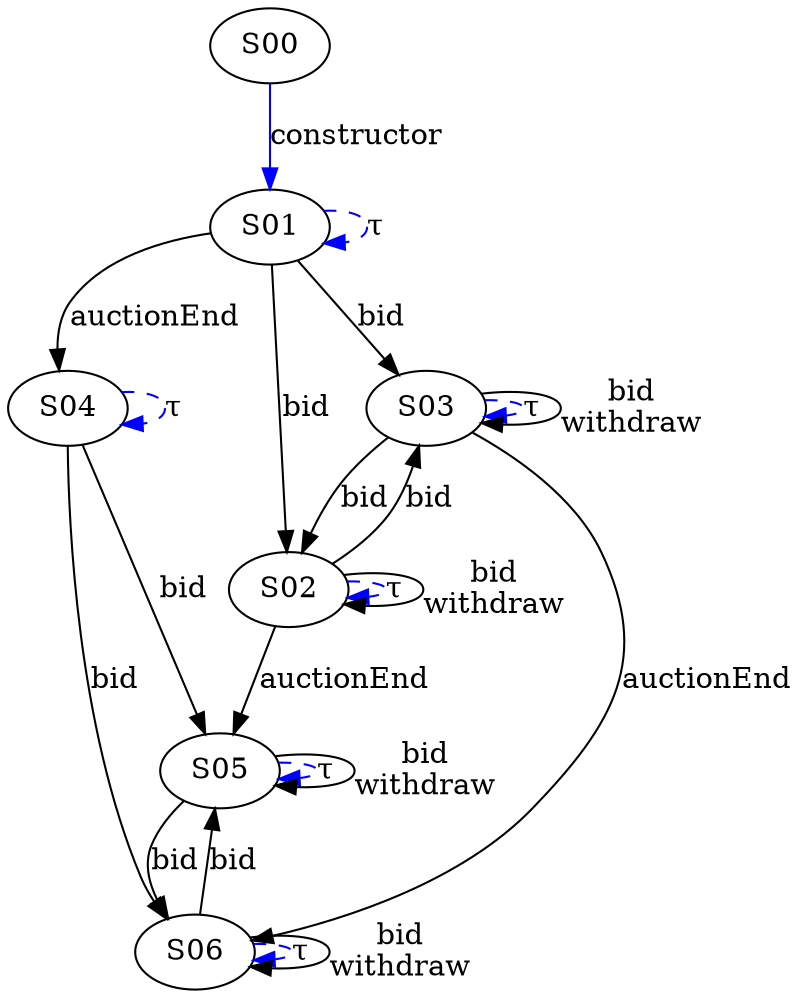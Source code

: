 digraph {

S04->S05 [label="bid", style="", color="black"]
S02->S05 [label="auctionEnd", style="", color="black"]
S03->S06 [label="auctionEnd", style="", color="black"]
S01->S02 [label="bid", style="", color="black"]
S06->S06 [label="τ", style="dashed", color="blue"]
S01->S03 [label="bid", style="", color="black"]
S01->S01 [label="τ", style="dashed", color="blue"]
S02->S02 [label="τ", style="dashed", color="blue"]
S03->S02 [label="bid", style="", color="black"]
S02->S03 [label="bid", style="", color="black"]
S03->S03 [label="τ", style="dashed", color="blue"]
S05->S05 [label="τ", style="dashed", color="blue"]
S02->S02 [label="bid\nwithdraw", style="", color="black"]
S04->S04 [label="τ", style="dashed", color="blue"]
S06->S06 [label="bid\nwithdraw", style="", color="black"]
S05->S05 [label="bid\nwithdraw", style="", color="black"]
S00->S01 [label="constructor", style="", color="blue"]
S04->S06 [label="bid", style="", color="black"]
S01->S04 [label="auctionEnd", style="", color="black"]
S06->S05 [label="bid", style="", color="black"]
S05->S06 [label="bid", style="", color="black"]
S03->S03 [label="bid\nwithdraw", style="", color="black"]
}